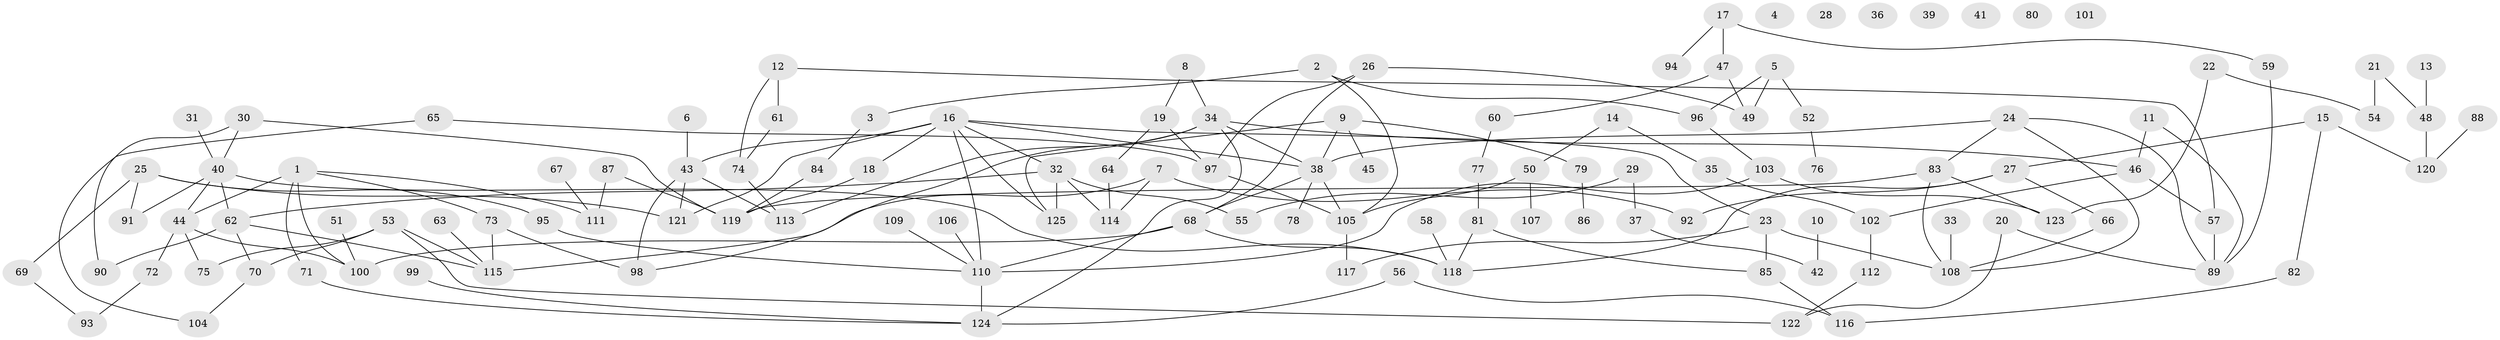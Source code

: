 // coarse degree distribution, {2: 0.2558139534883721, 1: 0.16279069767441862, 4: 0.20930232558139536, 3: 0.06976744186046512, 7: 0.023255813953488372, 8: 0.06976744186046512, 5: 0.09302325581395349, 6: 0.09302325581395349, 13: 0.023255813953488372}
// Generated by graph-tools (version 1.1) at 2025/35/03/04/25 23:35:48]
// undirected, 125 vertices, 166 edges
graph export_dot {
  node [color=gray90,style=filled];
  1;
  2;
  3;
  4;
  5;
  6;
  7;
  8;
  9;
  10;
  11;
  12;
  13;
  14;
  15;
  16;
  17;
  18;
  19;
  20;
  21;
  22;
  23;
  24;
  25;
  26;
  27;
  28;
  29;
  30;
  31;
  32;
  33;
  34;
  35;
  36;
  37;
  38;
  39;
  40;
  41;
  42;
  43;
  44;
  45;
  46;
  47;
  48;
  49;
  50;
  51;
  52;
  53;
  54;
  55;
  56;
  57;
  58;
  59;
  60;
  61;
  62;
  63;
  64;
  65;
  66;
  67;
  68;
  69;
  70;
  71;
  72;
  73;
  74;
  75;
  76;
  77;
  78;
  79;
  80;
  81;
  82;
  83;
  84;
  85;
  86;
  87;
  88;
  89;
  90;
  91;
  92;
  93;
  94;
  95;
  96;
  97;
  98;
  99;
  100;
  101;
  102;
  103;
  104;
  105;
  106;
  107;
  108;
  109;
  110;
  111;
  112;
  113;
  114;
  115;
  116;
  117;
  118;
  119;
  120;
  121;
  122;
  123;
  124;
  125;
  1 -- 44;
  1 -- 71;
  1 -- 73;
  1 -- 100;
  1 -- 111;
  2 -- 3;
  2 -- 96;
  2 -- 105;
  3 -- 84;
  5 -- 49;
  5 -- 52;
  5 -- 96;
  6 -- 43;
  7 -- 92;
  7 -- 114;
  7 -- 115;
  8 -- 19;
  8 -- 34;
  9 -- 38;
  9 -- 45;
  9 -- 79;
  9 -- 125;
  10 -- 42;
  11 -- 46;
  11 -- 89;
  12 -- 57;
  12 -- 61;
  12 -- 74;
  13 -- 48;
  14 -- 35;
  14 -- 50;
  15 -- 27;
  15 -- 82;
  15 -- 120;
  16 -- 18;
  16 -- 23;
  16 -- 32;
  16 -- 38;
  16 -- 43;
  16 -- 110;
  16 -- 121;
  16 -- 125;
  17 -- 47;
  17 -- 59;
  17 -- 94;
  18 -- 119;
  19 -- 64;
  19 -- 97;
  20 -- 89;
  20 -- 122;
  21 -- 48;
  21 -- 54;
  22 -- 54;
  22 -- 123;
  23 -- 85;
  23 -- 108;
  23 -- 117;
  24 -- 38;
  24 -- 83;
  24 -- 89;
  24 -- 108;
  25 -- 69;
  25 -- 91;
  25 -- 95;
  25 -- 121;
  26 -- 49;
  26 -- 68;
  26 -- 97;
  27 -- 66;
  27 -- 92;
  27 -- 118;
  29 -- 37;
  29 -- 55;
  30 -- 40;
  30 -- 90;
  30 -- 119;
  31 -- 40;
  32 -- 55;
  32 -- 62;
  32 -- 114;
  32 -- 125;
  33 -- 108;
  34 -- 38;
  34 -- 46;
  34 -- 98;
  34 -- 113;
  34 -- 124;
  35 -- 102;
  37 -- 42;
  38 -- 68;
  38 -- 78;
  38 -- 105;
  40 -- 44;
  40 -- 62;
  40 -- 91;
  40 -- 118;
  43 -- 98;
  43 -- 113;
  43 -- 121;
  44 -- 72;
  44 -- 75;
  44 -- 100;
  46 -- 57;
  46 -- 102;
  47 -- 49;
  47 -- 60;
  48 -- 120;
  50 -- 105;
  50 -- 107;
  51 -- 100;
  52 -- 76;
  53 -- 70;
  53 -- 75;
  53 -- 115;
  53 -- 122;
  56 -- 116;
  56 -- 124;
  57 -- 89;
  58 -- 118;
  59 -- 89;
  60 -- 77;
  61 -- 74;
  62 -- 70;
  62 -- 90;
  62 -- 115;
  63 -- 115;
  64 -- 114;
  65 -- 97;
  65 -- 104;
  66 -- 108;
  67 -- 111;
  68 -- 100;
  68 -- 110;
  68 -- 118;
  69 -- 93;
  70 -- 104;
  71 -- 124;
  72 -- 93;
  73 -- 98;
  73 -- 115;
  74 -- 113;
  77 -- 81;
  79 -- 86;
  81 -- 85;
  81 -- 118;
  82 -- 116;
  83 -- 108;
  83 -- 119;
  83 -- 123;
  84 -- 119;
  85 -- 116;
  87 -- 111;
  87 -- 119;
  88 -- 120;
  95 -- 110;
  96 -- 103;
  97 -- 105;
  99 -- 124;
  102 -- 112;
  103 -- 110;
  103 -- 123;
  105 -- 117;
  106 -- 110;
  109 -- 110;
  110 -- 124;
  112 -- 122;
}
